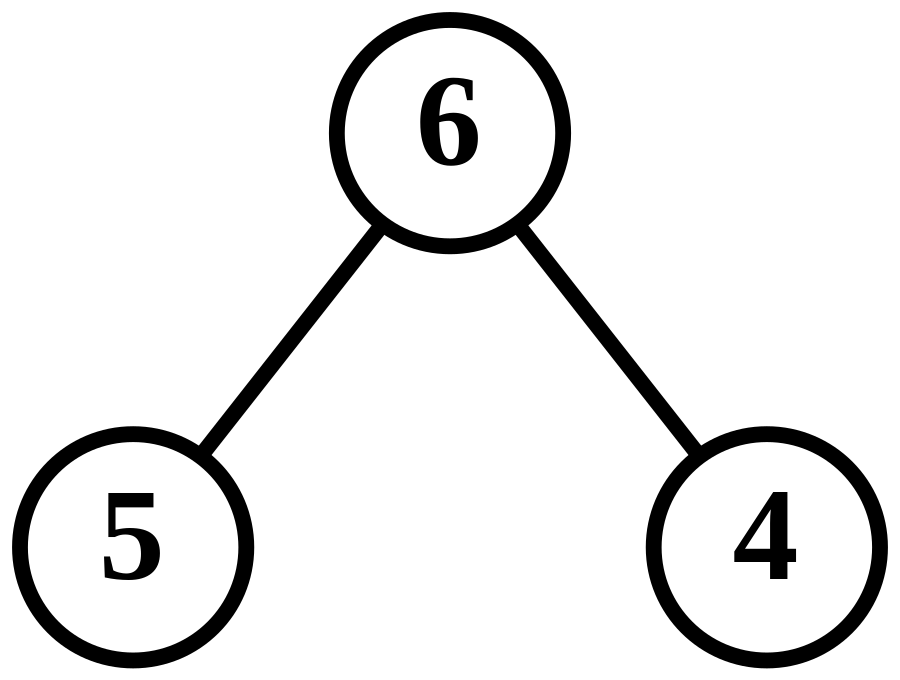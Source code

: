 graph g{
	size="6,8!"
	node [shape=circle,fontsize=25,penwidth=3,fontname="Times New Roman, Bold",margin="0.04,0.02"]
	edge[fontsize=25,penwidth=3,fontname="Times New Roman, Bold"]
	1[label=6]
	2[label=5]
	1--2
	3[style=invis]
	1--3[weight=100 style=invis]
	4[label=4]
	1--4
}
